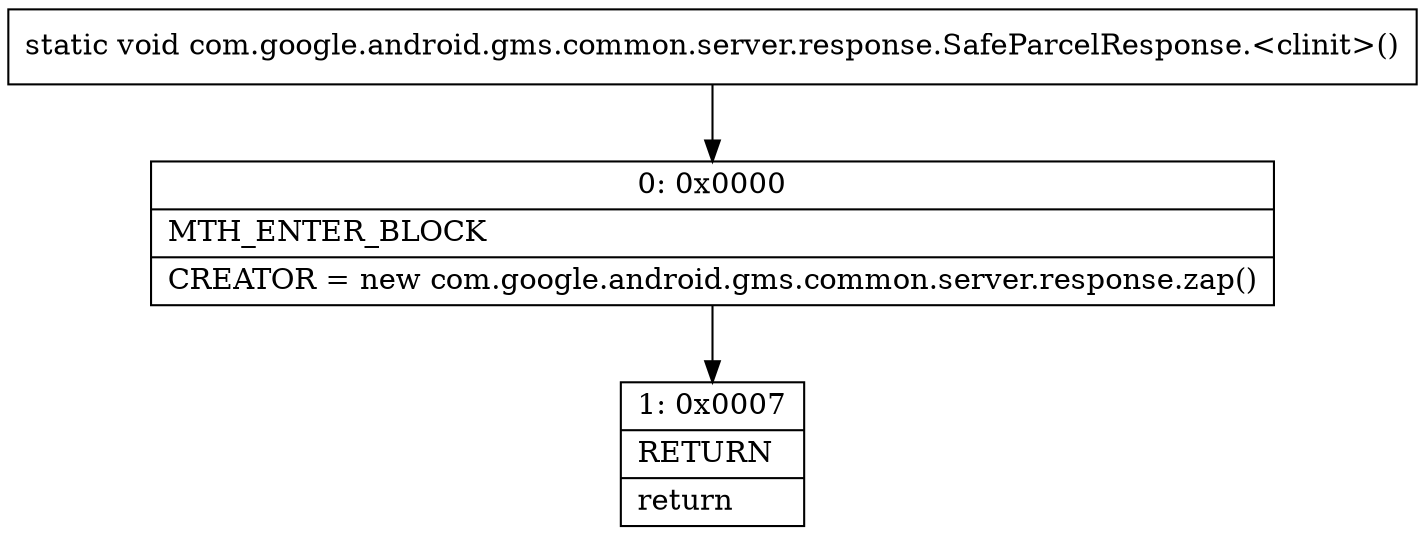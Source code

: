 digraph "CFG forcom.google.android.gms.common.server.response.SafeParcelResponse.\<clinit\>()V" {
Node_0 [shape=record,label="{0\:\ 0x0000|MTH_ENTER_BLOCK\l|CREATOR = new com.google.android.gms.common.server.response.zap()\l}"];
Node_1 [shape=record,label="{1\:\ 0x0007|RETURN\l|return\l}"];
MethodNode[shape=record,label="{static void com.google.android.gms.common.server.response.SafeParcelResponse.\<clinit\>() }"];
MethodNode -> Node_0;
Node_0 -> Node_1;
}

